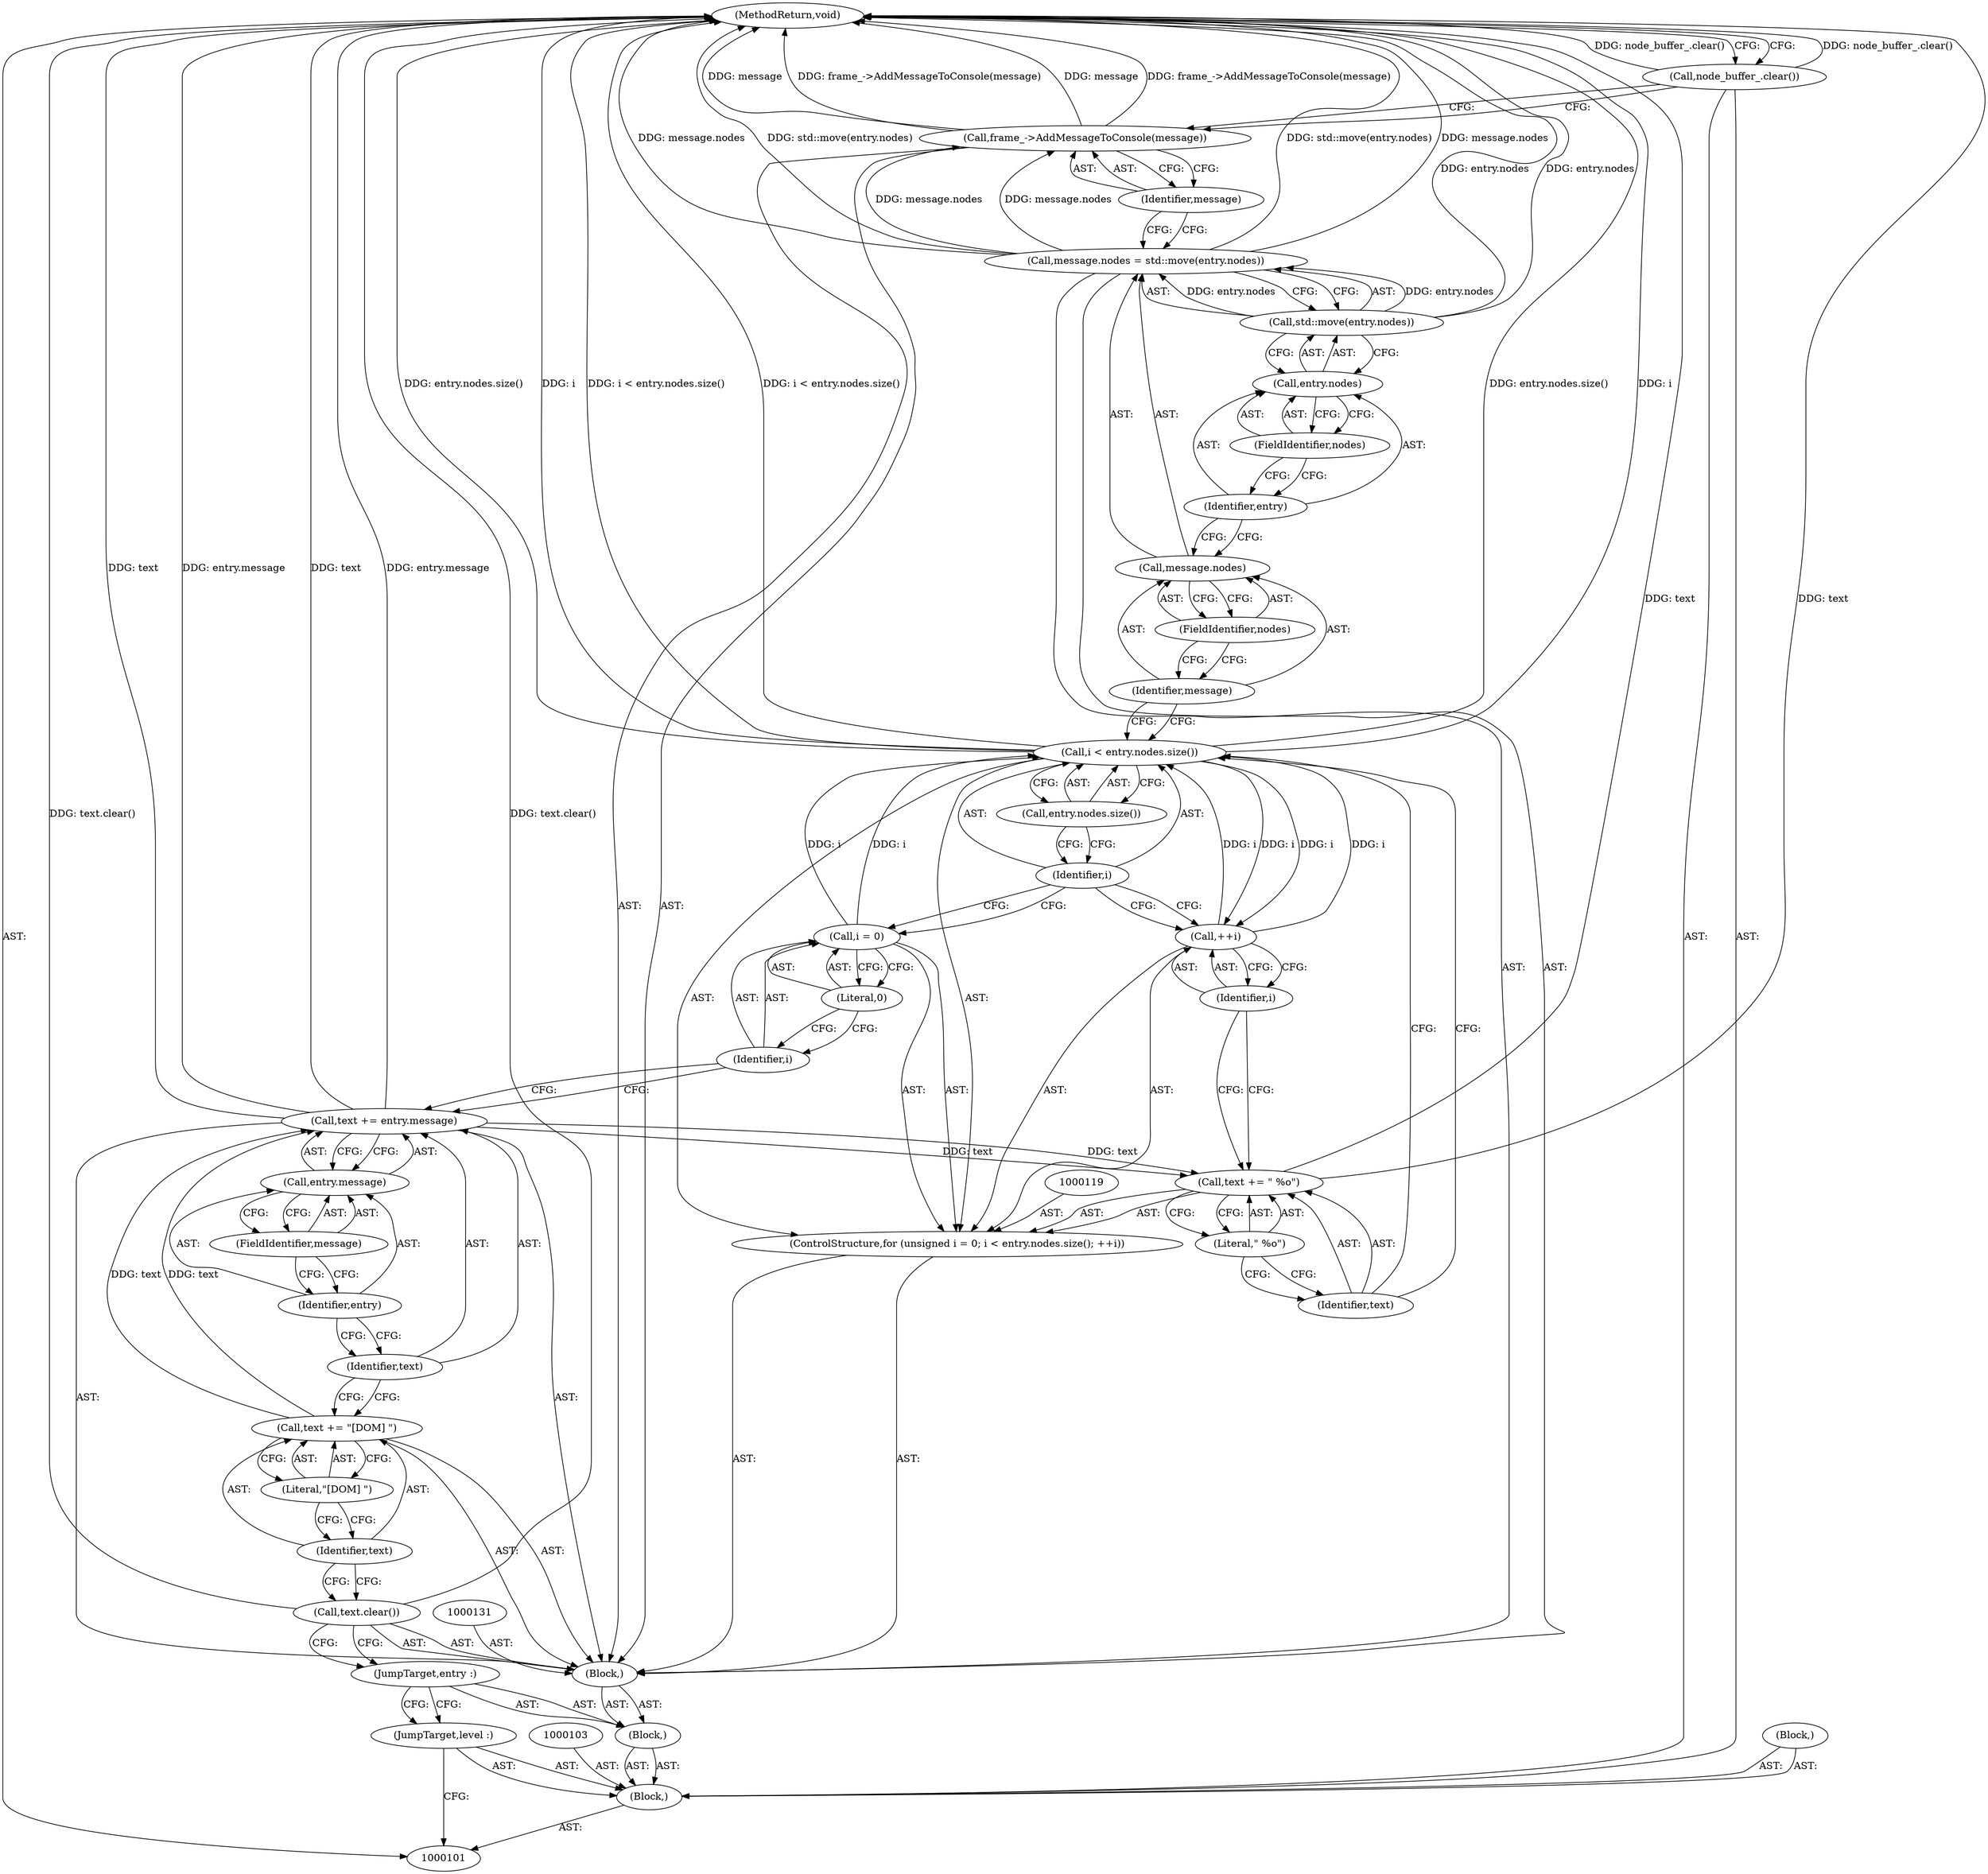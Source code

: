 digraph "1_Chrome_89f296b34f4f33e048848c06da08fc9271b30bc9" {
"1000143" [label="(MethodReturn,void)"];
"1000102" [label="(Block,)"];
"1000108" [label="(Block,)"];
"1000135" [label="(FieldIdentifier,nodes)"];
"1000136" [label="(Call,std::move(entry.nodes))"];
"1000137" [label="(Call,entry.nodes)"];
"1000138" [label="(Identifier,entry)"];
"1000139" [label="(FieldIdentifier,nodes)"];
"1000132" [label="(Call,message.nodes = std::move(entry.nodes))"];
"1000133" [label="(Call,message.nodes)"];
"1000134" [label="(Identifier,message)"];
"1000141" [label="(Identifier,message)"];
"1000140" [label="(Call,frame_->AddMessageToConsole(message))"];
"1000142" [label="(Call,node_buffer_.clear())"];
"1000104" [label="(JumpTarget,level :)"];
"1000105" [label="(Block,)"];
"1000106" [label="(Block,)"];
"1000107" [label="(JumpTarget,entry :)"];
"1000109" [label="(Call,text.clear())"];
"1000112" [label="(Literal,\"[DOM] \")"];
"1000110" [label="(Call,text += \"[DOM] \")"];
"1000111" [label="(Identifier,text)"];
"1000115" [label="(Call,entry.message)"];
"1000116" [label="(Identifier,entry)"];
"1000117" [label="(FieldIdentifier,message)"];
"1000113" [label="(Call,text += entry.message)"];
"1000114" [label="(Identifier,text)"];
"1000120" [label="(Call,i = 0)"];
"1000121" [label="(Identifier,i)"];
"1000122" [label="(Literal,0)"];
"1000123" [label="(Call,i < entry.nodes.size())"];
"1000124" [label="(Identifier,i)"];
"1000125" [label="(Call,entry.nodes.size())"];
"1000126" [label="(Call,++i)"];
"1000127" [label="(Identifier,i)"];
"1000118" [label="(ControlStructure,for (unsigned i = 0; i < entry.nodes.size(); ++i))"];
"1000130" [label="(Literal,\" %o\")"];
"1000128" [label="(Call,text += \" %o\")"];
"1000129" [label="(Identifier,text)"];
"1000143" -> "1000101"  [label="AST: "];
"1000143" -> "1000142"  [label="CFG: "];
"1000142" -> "1000143"  [label="DDG: node_buffer_.clear()"];
"1000123" -> "1000143"  [label="DDG: entry.nodes.size()"];
"1000123" -> "1000143"  [label="DDG: i"];
"1000123" -> "1000143"  [label="DDG: i < entry.nodes.size()"];
"1000113" -> "1000143"  [label="DDG: text"];
"1000113" -> "1000143"  [label="DDG: entry.message"];
"1000140" -> "1000143"  [label="DDG: frame_->AddMessageToConsole(message)"];
"1000140" -> "1000143"  [label="DDG: message"];
"1000128" -> "1000143"  [label="DDG: text"];
"1000132" -> "1000143"  [label="DDG: message.nodes"];
"1000132" -> "1000143"  [label="DDG: std::move(entry.nodes)"];
"1000136" -> "1000143"  [label="DDG: entry.nodes"];
"1000109" -> "1000143"  [label="DDG: text.clear()"];
"1000102" -> "1000101"  [label="AST: "];
"1000103" -> "1000102"  [label="AST: "];
"1000104" -> "1000102"  [label="AST: "];
"1000105" -> "1000102"  [label="AST: "];
"1000106" -> "1000102"  [label="AST: "];
"1000142" -> "1000102"  [label="AST: "];
"1000108" -> "1000106"  [label="AST: "];
"1000109" -> "1000108"  [label="AST: "];
"1000110" -> "1000108"  [label="AST: "];
"1000113" -> "1000108"  [label="AST: "];
"1000118" -> "1000108"  [label="AST: "];
"1000131" -> "1000108"  [label="AST: "];
"1000132" -> "1000108"  [label="AST: "];
"1000140" -> "1000108"  [label="AST: "];
"1000135" -> "1000133"  [label="AST: "];
"1000135" -> "1000134"  [label="CFG: "];
"1000133" -> "1000135"  [label="CFG: "];
"1000136" -> "1000132"  [label="AST: "];
"1000136" -> "1000137"  [label="CFG: "];
"1000137" -> "1000136"  [label="AST: "];
"1000132" -> "1000136"  [label="CFG: "];
"1000136" -> "1000143"  [label="DDG: entry.nodes"];
"1000136" -> "1000132"  [label="DDG: entry.nodes"];
"1000137" -> "1000136"  [label="AST: "];
"1000137" -> "1000139"  [label="CFG: "];
"1000138" -> "1000137"  [label="AST: "];
"1000139" -> "1000137"  [label="AST: "];
"1000136" -> "1000137"  [label="CFG: "];
"1000138" -> "1000137"  [label="AST: "];
"1000138" -> "1000133"  [label="CFG: "];
"1000139" -> "1000138"  [label="CFG: "];
"1000139" -> "1000137"  [label="AST: "];
"1000139" -> "1000138"  [label="CFG: "];
"1000137" -> "1000139"  [label="CFG: "];
"1000132" -> "1000108"  [label="AST: "];
"1000132" -> "1000136"  [label="CFG: "];
"1000133" -> "1000132"  [label="AST: "];
"1000136" -> "1000132"  [label="AST: "];
"1000141" -> "1000132"  [label="CFG: "];
"1000132" -> "1000143"  [label="DDG: message.nodes"];
"1000132" -> "1000143"  [label="DDG: std::move(entry.nodes)"];
"1000136" -> "1000132"  [label="DDG: entry.nodes"];
"1000132" -> "1000140"  [label="DDG: message.nodes"];
"1000133" -> "1000132"  [label="AST: "];
"1000133" -> "1000135"  [label="CFG: "];
"1000134" -> "1000133"  [label="AST: "];
"1000135" -> "1000133"  [label="AST: "];
"1000138" -> "1000133"  [label="CFG: "];
"1000134" -> "1000133"  [label="AST: "];
"1000134" -> "1000123"  [label="CFG: "];
"1000135" -> "1000134"  [label="CFG: "];
"1000141" -> "1000140"  [label="AST: "];
"1000141" -> "1000132"  [label="CFG: "];
"1000140" -> "1000141"  [label="CFG: "];
"1000140" -> "1000108"  [label="AST: "];
"1000140" -> "1000141"  [label="CFG: "];
"1000141" -> "1000140"  [label="AST: "];
"1000142" -> "1000140"  [label="CFG: "];
"1000140" -> "1000143"  [label="DDG: frame_->AddMessageToConsole(message)"];
"1000140" -> "1000143"  [label="DDG: message"];
"1000132" -> "1000140"  [label="DDG: message.nodes"];
"1000142" -> "1000102"  [label="AST: "];
"1000142" -> "1000140"  [label="CFG: "];
"1000143" -> "1000142"  [label="CFG: "];
"1000142" -> "1000143"  [label="DDG: node_buffer_.clear()"];
"1000104" -> "1000102"  [label="AST: "];
"1000104" -> "1000101"  [label="CFG: "];
"1000107" -> "1000104"  [label="CFG: "];
"1000105" -> "1000102"  [label="AST: "];
"1000106" -> "1000102"  [label="AST: "];
"1000107" -> "1000106"  [label="AST: "];
"1000108" -> "1000106"  [label="AST: "];
"1000107" -> "1000106"  [label="AST: "];
"1000107" -> "1000104"  [label="CFG: "];
"1000109" -> "1000107"  [label="CFG: "];
"1000109" -> "1000108"  [label="AST: "];
"1000109" -> "1000107"  [label="CFG: "];
"1000111" -> "1000109"  [label="CFG: "];
"1000109" -> "1000143"  [label="DDG: text.clear()"];
"1000112" -> "1000110"  [label="AST: "];
"1000112" -> "1000111"  [label="CFG: "];
"1000110" -> "1000112"  [label="CFG: "];
"1000110" -> "1000108"  [label="AST: "];
"1000110" -> "1000112"  [label="CFG: "];
"1000111" -> "1000110"  [label="AST: "];
"1000112" -> "1000110"  [label="AST: "];
"1000114" -> "1000110"  [label="CFG: "];
"1000110" -> "1000113"  [label="DDG: text"];
"1000111" -> "1000110"  [label="AST: "];
"1000111" -> "1000109"  [label="CFG: "];
"1000112" -> "1000111"  [label="CFG: "];
"1000115" -> "1000113"  [label="AST: "];
"1000115" -> "1000117"  [label="CFG: "];
"1000116" -> "1000115"  [label="AST: "];
"1000117" -> "1000115"  [label="AST: "];
"1000113" -> "1000115"  [label="CFG: "];
"1000116" -> "1000115"  [label="AST: "];
"1000116" -> "1000114"  [label="CFG: "];
"1000117" -> "1000116"  [label="CFG: "];
"1000117" -> "1000115"  [label="AST: "];
"1000117" -> "1000116"  [label="CFG: "];
"1000115" -> "1000117"  [label="CFG: "];
"1000113" -> "1000108"  [label="AST: "];
"1000113" -> "1000115"  [label="CFG: "];
"1000114" -> "1000113"  [label="AST: "];
"1000115" -> "1000113"  [label="AST: "];
"1000121" -> "1000113"  [label="CFG: "];
"1000113" -> "1000143"  [label="DDG: text"];
"1000113" -> "1000143"  [label="DDG: entry.message"];
"1000110" -> "1000113"  [label="DDG: text"];
"1000113" -> "1000128"  [label="DDG: text"];
"1000114" -> "1000113"  [label="AST: "];
"1000114" -> "1000110"  [label="CFG: "];
"1000116" -> "1000114"  [label="CFG: "];
"1000120" -> "1000118"  [label="AST: "];
"1000120" -> "1000122"  [label="CFG: "];
"1000121" -> "1000120"  [label="AST: "];
"1000122" -> "1000120"  [label="AST: "];
"1000124" -> "1000120"  [label="CFG: "];
"1000120" -> "1000123"  [label="DDG: i"];
"1000121" -> "1000120"  [label="AST: "];
"1000121" -> "1000113"  [label="CFG: "];
"1000122" -> "1000121"  [label="CFG: "];
"1000122" -> "1000120"  [label="AST: "];
"1000122" -> "1000121"  [label="CFG: "];
"1000120" -> "1000122"  [label="CFG: "];
"1000123" -> "1000118"  [label="AST: "];
"1000123" -> "1000125"  [label="CFG: "];
"1000124" -> "1000123"  [label="AST: "];
"1000125" -> "1000123"  [label="AST: "];
"1000129" -> "1000123"  [label="CFG: "];
"1000134" -> "1000123"  [label="CFG: "];
"1000123" -> "1000143"  [label="DDG: entry.nodes.size()"];
"1000123" -> "1000143"  [label="DDG: i"];
"1000123" -> "1000143"  [label="DDG: i < entry.nodes.size()"];
"1000120" -> "1000123"  [label="DDG: i"];
"1000126" -> "1000123"  [label="DDG: i"];
"1000123" -> "1000126"  [label="DDG: i"];
"1000124" -> "1000123"  [label="AST: "];
"1000124" -> "1000120"  [label="CFG: "];
"1000124" -> "1000126"  [label="CFG: "];
"1000125" -> "1000124"  [label="CFG: "];
"1000125" -> "1000123"  [label="AST: "];
"1000125" -> "1000124"  [label="CFG: "];
"1000123" -> "1000125"  [label="CFG: "];
"1000126" -> "1000118"  [label="AST: "];
"1000126" -> "1000127"  [label="CFG: "];
"1000127" -> "1000126"  [label="AST: "];
"1000124" -> "1000126"  [label="CFG: "];
"1000126" -> "1000123"  [label="DDG: i"];
"1000123" -> "1000126"  [label="DDG: i"];
"1000127" -> "1000126"  [label="AST: "];
"1000127" -> "1000128"  [label="CFG: "];
"1000126" -> "1000127"  [label="CFG: "];
"1000118" -> "1000108"  [label="AST: "];
"1000119" -> "1000118"  [label="AST: "];
"1000120" -> "1000118"  [label="AST: "];
"1000123" -> "1000118"  [label="AST: "];
"1000126" -> "1000118"  [label="AST: "];
"1000128" -> "1000118"  [label="AST: "];
"1000130" -> "1000128"  [label="AST: "];
"1000130" -> "1000129"  [label="CFG: "];
"1000128" -> "1000130"  [label="CFG: "];
"1000128" -> "1000118"  [label="AST: "];
"1000128" -> "1000130"  [label="CFG: "];
"1000129" -> "1000128"  [label="AST: "];
"1000130" -> "1000128"  [label="AST: "];
"1000127" -> "1000128"  [label="CFG: "];
"1000128" -> "1000143"  [label="DDG: text"];
"1000113" -> "1000128"  [label="DDG: text"];
"1000129" -> "1000128"  [label="AST: "];
"1000129" -> "1000123"  [label="CFG: "];
"1000130" -> "1000129"  [label="CFG: "];
}
